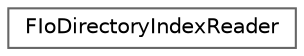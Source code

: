 digraph "Graphical Class Hierarchy"
{
 // INTERACTIVE_SVG=YES
 // LATEX_PDF_SIZE
  bgcolor="transparent";
  edge [fontname=Helvetica,fontsize=10,labelfontname=Helvetica,labelfontsize=10];
  node [fontname=Helvetica,fontsize=10,shape=box,height=0.2,width=0.4];
  rankdir="LR";
  Node0 [id="Node000000",label="FIoDirectoryIndexReader",height=0.2,width=0.4,color="grey40", fillcolor="white", style="filled",URL="$d2/da1/classFIoDirectoryIndexReader.html",tooltip=" "];
}

